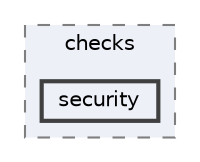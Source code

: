 digraph "C:/Users/LukeMabie/documents/Development/Password_Saver_Using_Django-master/venv/Lib/site-packages/django/core/checks/security"
{
 // LATEX_PDF_SIZE
  bgcolor="transparent";
  edge [fontname=Helvetica,fontsize=10,labelfontname=Helvetica,labelfontsize=10];
  node [fontname=Helvetica,fontsize=10,shape=box,height=0.2,width=0.4];
  compound=true
  subgraph clusterdir_2952e920a54740806be6c2f14b7074e0 {
    graph [ bgcolor="#edf0f7", pencolor="grey50", label="checks", fontname=Helvetica,fontsize=10 style="filled,dashed", URL="dir_2952e920a54740806be6c2f14b7074e0.html",tooltip=""]
  dir_944e9beb53f5a9bea6237b5c893cd215 [label="security", fillcolor="#edf0f7", color="grey25", style="filled,bold", URL="dir_944e9beb53f5a9bea6237b5c893cd215.html",tooltip=""];
  }
}
